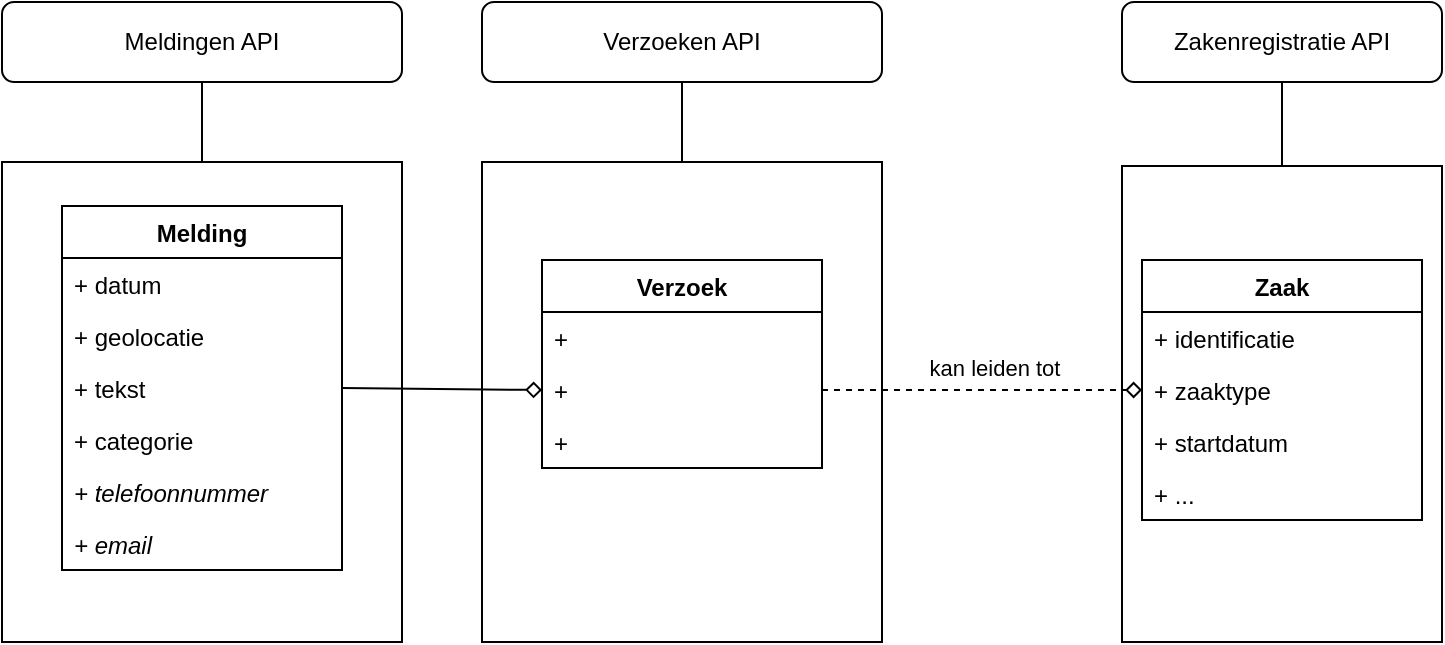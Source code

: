 <mxfile version="13.8.6" type="device"><diagram id="T8QL3AZjTDBJ8zPBMMzY" name="Page-1"><mxGraphModel dx="1226" dy="1074" grid="1" gridSize="10" guides="1" tooltips="1" connect="1" arrows="1" fold="1" page="1" pageScale="1" pageWidth="1169" pageHeight="827" math="0" shadow="0"><root><mxCell id="0"/><mxCell id="1" parent="0"/><mxCell id="cnxw53A10pb_io32Ie_i-1" value="Meldingen API" style="rounded=1;whiteSpace=wrap;html=1;" vertex="1" parent="1"><mxGeometry x="280" y="240" width="200" height="40" as="geometry"/></mxCell><mxCell id="cnxw53A10pb_io32Ie_i-2" value="Verzoeken API" style="rounded=1;whiteSpace=wrap;html=1;" vertex="1" parent="1"><mxGeometry x="520" y="240" width="200" height="40" as="geometry"/></mxCell><mxCell id="cnxw53A10pb_io32Ie_i-3" value="Zakenregistratie API" style="rounded=1;whiteSpace=wrap;html=1;" vertex="1" parent="1"><mxGeometry x="840" y="240" width="160" height="40" as="geometry"/></mxCell><mxCell id="cnxw53A10pb_io32Ie_i-4" value="" style="rounded=0;whiteSpace=wrap;html=1;" vertex="1" parent="1"><mxGeometry x="840" y="322" width="160" height="238" as="geometry"/></mxCell><mxCell id="cnxw53A10pb_io32Ie_i-8" value="" style="rounded=0;whiteSpace=wrap;html=1;" vertex="1" parent="1"><mxGeometry x="520" y="320" width="200" height="240" as="geometry"/></mxCell><mxCell id="cnxw53A10pb_io32Ie_i-9" value="" style="rounded=0;whiteSpace=wrap;html=1;" vertex="1" parent="1"><mxGeometry x="280" y="320" width="200" height="240" as="geometry"/></mxCell><mxCell id="cnxw53A10pb_io32Ie_i-11" value="" style="endArrow=none;html=1;entryX=0.5;entryY=1;entryDx=0;entryDy=0;exitX=0.5;exitY=0;exitDx=0;exitDy=0;" edge="1" parent="1" source="cnxw53A10pb_io32Ie_i-9" target="cnxw53A10pb_io32Ie_i-1"><mxGeometry width="50" height="50" relative="1" as="geometry"><mxPoint x="540" y="400" as="sourcePoint"/><mxPoint x="590" y="350" as="targetPoint"/></mxGeometry></mxCell><mxCell id="cnxw53A10pb_io32Ie_i-13" value="" style="endArrow=none;html=1;entryX=0.5;entryY=1;entryDx=0;entryDy=0;exitX=0.5;exitY=0;exitDx=0;exitDy=0;" edge="1" parent="1" source="cnxw53A10pb_io32Ie_i-8" target="cnxw53A10pb_io32Ie_i-2"><mxGeometry width="50" height="50" relative="1" as="geometry"><mxPoint x="540" y="400" as="sourcePoint"/><mxPoint x="590" y="350" as="targetPoint"/></mxGeometry></mxCell><mxCell id="cnxw53A10pb_io32Ie_i-14" value="" style="endArrow=none;html=1;entryX=0.5;entryY=1;entryDx=0;entryDy=0;exitX=0.5;exitY=0;exitDx=0;exitDy=0;" edge="1" parent="1" source="cnxw53A10pb_io32Ie_i-4" target="cnxw53A10pb_io32Ie_i-3"><mxGeometry width="50" height="50" relative="1" as="geometry"><mxPoint x="850" y="410" as="sourcePoint"/><mxPoint x="900" y="360" as="targetPoint"/></mxGeometry></mxCell><mxCell id="cnxw53A10pb_io32Ie_i-23" value="Melding" style="swimlane;fontStyle=1;childLayout=stackLayout;horizontal=1;startSize=26;fillColor=none;horizontalStack=0;resizeParent=1;resizeParentMax=0;resizeLast=0;collapsible=1;marginBottom=0;" vertex="1" parent="1"><mxGeometry x="310" y="342" width="140" height="182" as="geometry"><mxRectangle x="310" y="340" width="80" height="26" as="alternateBounds"/></mxGeometry></mxCell><mxCell id="cnxw53A10pb_io32Ie_i-24" value="+ datum" style="text;strokeColor=none;fillColor=none;align=left;verticalAlign=top;spacingLeft=4;spacingRight=4;overflow=hidden;rotatable=0;points=[[0,0.5],[1,0.5]];portConstraint=eastwest;" vertex="1" parent="cnxw53A10pb_io32Ie_i-23"><mxGeometry y="26" width="140" height="26" as="geometry"/></mxCell><mxCell id="cnxw53A10pb_io32Ie_i-44" value="+ geolocatie" style="text;strokeColor=none;fillColor=none;align=left;verticalAlign=top;spacingLeft=4;spacingRight=4;overflow=hidden;rotatable=0;points=[[0,0.5],[1,0.5]];portConstraint=eastwest;" vertex="1" parent="cnxw53A10pb_io32Ie_i-23"><mxGeometry y="52" width="140" height="26" as="geometry"/></mxCell><mxCell id="cnxw53A10pb_io32Ie_i-25" value="+ tekst" style="text;strokeColor=none;fillColor=none;align=left;verticalAlign=top;spacingLeft=4;spacingRight=4;overflow=hidden;rotatable=0;points=[[0,0.5],[1,0.5]];portConstraint=eastwest;" vertex="1" parent="cnxw53A10pb_io32Ie_i-23"><mxGeometry y="78" width="140" height="26" as="geometry"/></mxCell><mxCell id="cnxw53A10pb_io32Ie_i-26" value="+ categorie" style="text;strokeColor=none;fillColor=none;align=left;verticalAlign=top;spacingLeft=4;spacingRight=4;overflow=hidden;rotatable=0;points=[[0,0.5],[1,0.5]];portConstraint=eastwest;" vertex="1" parent="cnxw53A10pb_io32Ie_i-23"><mxGeometry y="104" width="140" height="26" as="geometry"/></mxCell><mxCell id="cnxw53A10pb_io32Ie_i-41" value="+ telefoonnummer" style="text;strokeColor=none;fillColor=none;align=left;verticalAlign=top;spacingLeft=4;spacingRight=4;overflow=hidden;rotatable=0;points=[[0,0.5],[1,0.5]];portConstraint=eastwest;fontStyle=2" vertex="1" parent="cnxw53A10pb_io32Ie_i-23"><mxGeometry y="130" width="140" height="26" as="geometry"/></mxCell><mxCell id="cnxw53A10pb_io32Ie_i-42" value="+ email" style="text;strokeColor=none;fillColor=none;align=left;verticalAlign=top;spacingLeft=4;spacingRight=4;overflow=hidden;rotatable=0;points=[[0,0.5],[1,0.5]];portConstraint=eastwest;fontStyle=2" vertex="1" parent="cnxw53A10pb_io32Ie_i-23"><mxGeometry y="156" width="140" height="26" as="geometry"/></mxCell><mxCell id="cnxw53A10pb_io32Ie_i-28" value="Verzoek" style="swimlane;fontStyle=1;childLayout=stackLayout;horizontal=1;startSize=26;fillColor=none;horizontalStack=0;resizeParent=1;resizeParentMax=0;resizeLast=0;collapsible=1;marginBottom=0;" vertex="1" parent="1"><mxGeometry x="550" y="369" width="140" height="104" as="geometry"><mxRectangle x="310" y="340" width="80" height="26" as="alternateBounds"/></mxGeometry></mxCell><mxCell id="cnxw53A10pb_io32Ie_i-29" value="+ " style="text;strokeColor=none;fillColor=none;align=left;verticalAlign=top;spacingLeft=4;spacingRight=4;overflow=hidden;rotatable=0;points=[[0,0.5],[1,0.5]];portConstraint=eastwest;" vertex="1" parent="cnxw53A10pb_io32Ie_i-28"><mxGeometry y="26" width="140" height="26" as="geometry"/></mxCell><mxCell id="cnxw53A10pb_io32Ie_i-30" value="+ " style="text;strokeColor=none;fillColor=none;align=left;verticalAlign=top;spacingLeft=4;spacingRight=4;overflow=hidden;rotatable=0;points=[[0,0.5],[1,0.5]];portConstraint=eastwest;" vertex="1" parent="cnxw53A10pb_io32Ie_i-28"><mxGeometry y="52" width="140" height="26" as="geometry"/></mxCell><mxCell id="cnxw53A10pb_io32Ie_i-31" value="+ " style="text;strokeColor=none;fillColor=none;align=left;verticalAlign=top;spacingLeft=4;spacingRight=4;overflow=hidden;rotatable=0;points=[[0,0.5],[1,0.5]];portConstraint=eastwest;" vertex="1" parent="cnxw53A10pb_io32Ie_i-28"><mxGeometry y="78" width="140" height="26" as="geometry"/></mxCell><mxCell id="cnxw53A10pb_io32Ie_i-32" value="" style="endArrow=none;html=1;entryX=1;entryY=0.5;entryDx=0;entryDy=0;exitX=0;exitY=0.5;exitDx=0;exitDy=0;endFill=0;startArrow=diamond;startFill=0;" edge="1" parent="1" source="cnxw53A10pb_io32Ie_i-30" target="cnxw53A10pb_io32Ie_i-25"><mxGeometry width="50" height="50" relative="1" as="geometry"><mxPoint x="540" y="400" as="sourcePoint"/><mxPoint x="590" y="350" as="targetPoint"/></mxGeometry></mxCell><mxCell id="cnxw53A10pb_io32Ie_i-34" value="Zaak" style="swimlane;fontStyle=1;childLayout=stackLayout;horizontal=1;startSize=26;fillColor=none;horizontalStack=0;resizeParent=1;resizeParentMax=0;resizeLast=0;collapsible=1;marginBottom=0;" vertex="1" parent="1"><mxGeometry x="850" y="369" width="140" height="130" as="geometry"><mxRectangle x="310" y="340" width="80" height="26" as="alternateBounds"/></mxGeometry></mxCell><mxCell id="cnxw53A10pb_io32Ie_i-35" value="+ identificatie" style="text;strokeColor=none;fillColor=none;align=left;verticalAlign=top;spacingLeft=4;spacingRight=4;overflow=hidden;rotatable=0;points=[[0,0.5],[1,0.5]];portConstraint=eastwest;" vertex="1" parent="cnxw53A10pb_io32Ie_i-34"><mxGeometry y="26" width="140" height="26" as="geometry"/></mxCell><mxCell id="cnxw53A10pb_io32Ie_i-36" value="+ zaaktype" style="text;strokeColor=none;fillColor=none;align=left;verticalAlign=top;spacingLeft=4;spacingRight=4;overflow=hidden;rotatable=0;points=[[0,0.5],[1,0.5]];portConstraint=eastwest;" vertex="1" parent="cnxw53A10pb_io32Ie_i-34"><mxGeometry y="52" width="140" height="26" as="geometry"/></mxCell><mxCell id="cnxw53A10pb_io32Ie_i-37" value="+ startdatum" style="text;strokeColor=none;fillColor=none;align=left;verticalAlign=top;spacingLeft=4;spacingRight=4;overflow=hidden;rotatable=0;points=[[0,0.5],[1,0.5]];portConstraint=eastwest;" vertex="1" parent="cnxw53A10pb_io32Ie_i-34"><mxGeometry y="78" width="140" height="26" as="geometry"/></mxCell><mxCell id="cnxw53A10pb_io32Ie_i-43" value="+ ..." style="text;strokeColor=none;fillColor=none;align=left;verticalAlign=top;spacingLeft=4;spacingRight=4;overflow=hidden;rotatable=0;points=[[0,0.5],[1,0.5]];portConstraint=eastwest;" vertex="1" parent="cnxw53A10pb_io32Ie_i-34"><mxGeometry y="104" width="140" height="26" as="geometry"/></mxCell><mxCell id="cnxw53A10pb_io32Ie_i-38" value="" style="endArrow=diamond;html=1;dashed=1;endFill=0;exitX=1;exitY=0.5;exitDx=0;exitDy=0;entryX=0;entryY=0.5;entryDx=0;entryDy=0;startArrow=none;startFill=0;" edge="1" parent="1" source="cnxw53A10pb_io32Ie_i-30" target="cnxw53A10pb_io32Ie_i-36"><mxGeometry relative="1" as="geometry"><mxPoint x="690" y="413" as="sourcePoint"/><mxPoint x="770" y="413" as="targetPoint"/></mxGeometry></mxCell><mxCell id="cnxw53A10pb_io32Ie_i-40" value="kan leiden tot" style="edgeLabel;html=1;align=center;verticalAlign=middle;resizable=0;points=[];" vertex="1" connectable="0" parent="cnxw53A10pb_io32Ie_i-38"><mxGeometry x="-0.025" y="2" relative="1" as="geometry"><mxPoint x="7.99" y="-9.68" as="offset"/></mxGeometry></mxCell></root></mxGraphModel></diagram></mxfile>